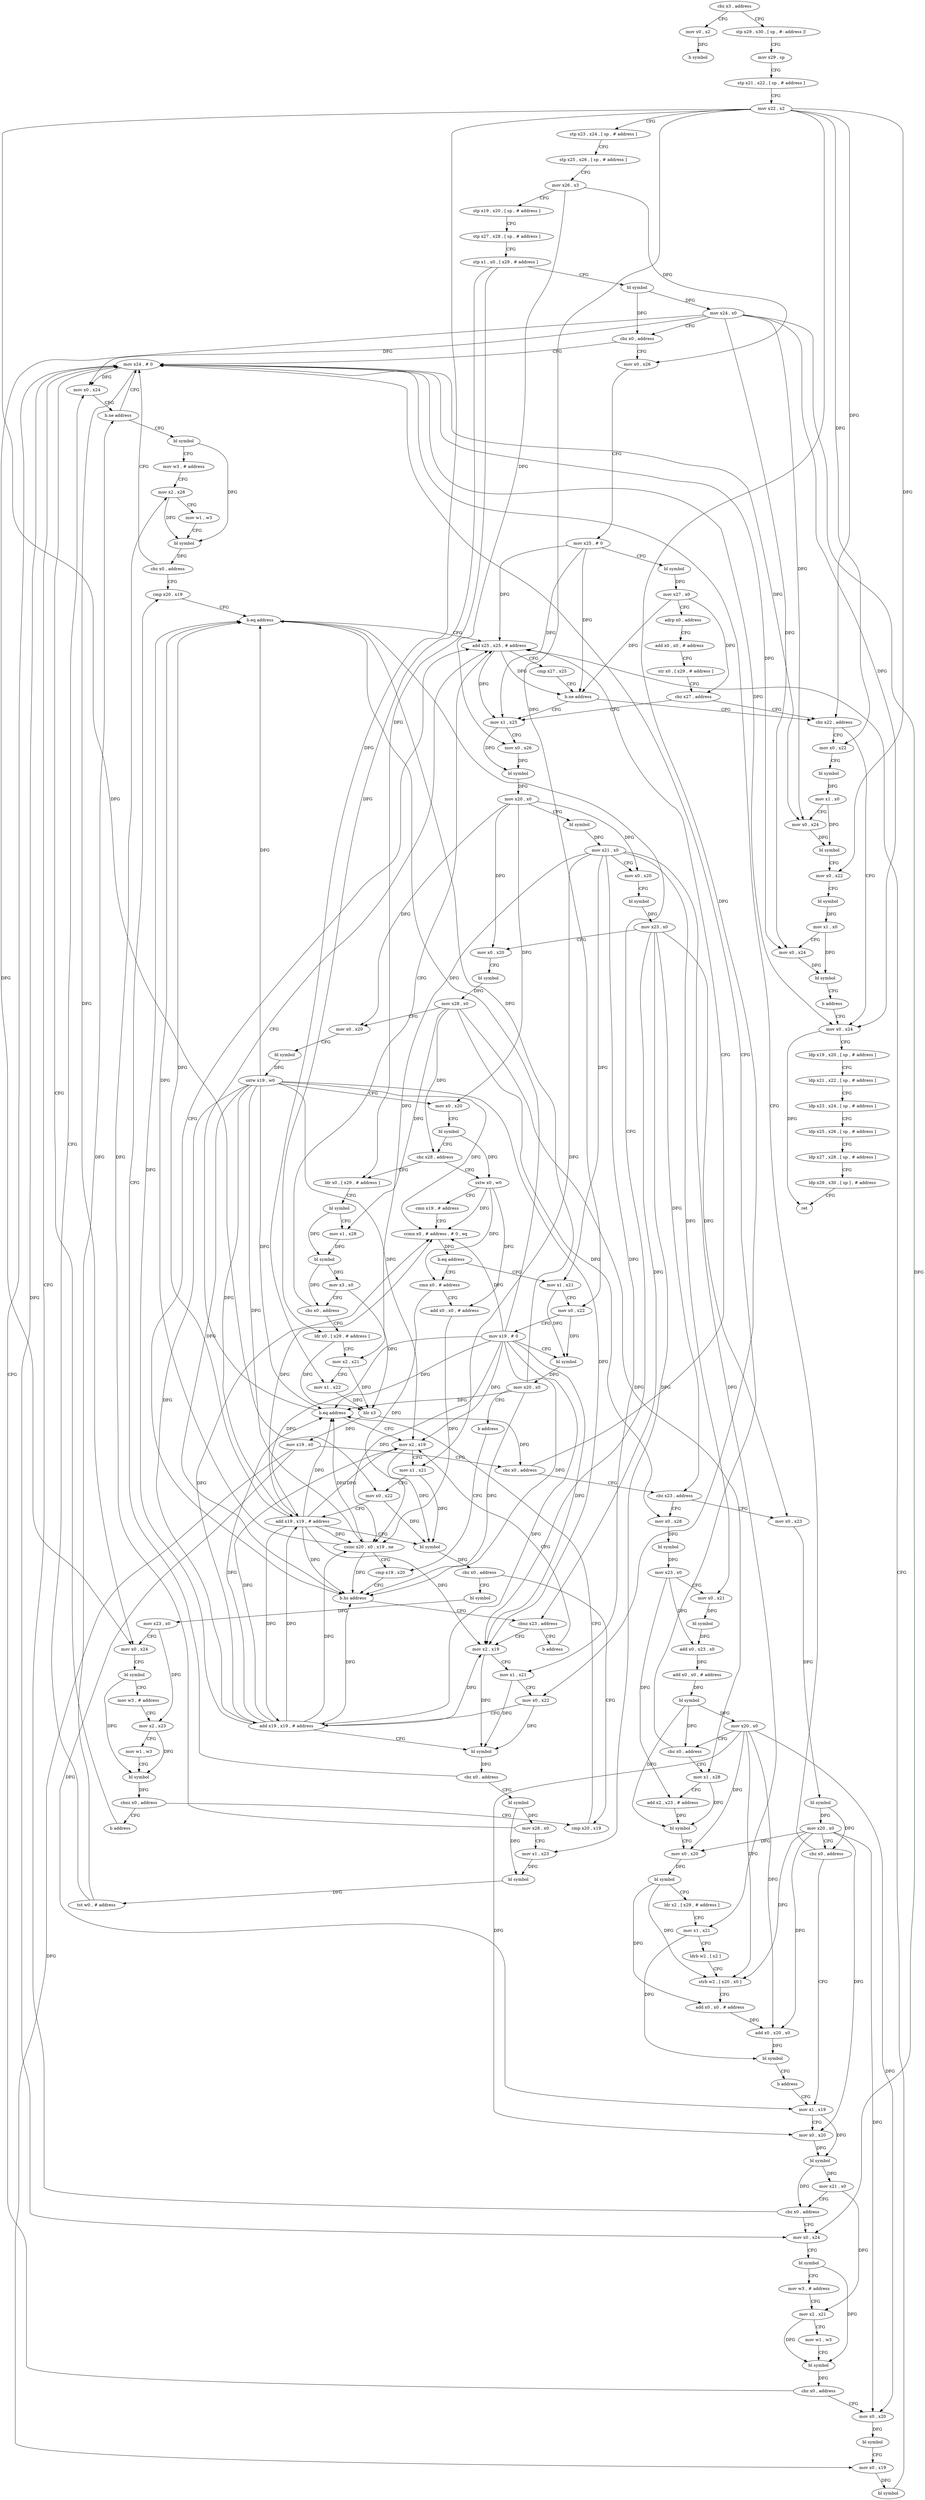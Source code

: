 digraph "func" {
"102088" [label = "cbz x3 , address" ]
"102796" [label = "mov x0 , x2" ]
"102092" [label = "stp x29 , x30 , [ sp , #- address ]!" ]
"102800" [label = "b symbol" ]
"102096" [label = "mov x29 , sp" ]
"102100" [label = "stp x21 , x22 , [ sp , # address ]" ]
"102104" [label = "mov x22 , x2" ]
"102108" [label = "stp x23 , x24 , [ sp , # address ]" ]
"102112" [label = "stp x25 , x26 , [ sp , # address ]" ]
"102116" [label = "mov x26 , x3" ]
"102120" [label = "stp x19 , x20 , [ sp , # address ]" ]
"102124" [label = "stp x27 , x28 , [ sp , # address ]" ]
"102128" [label = "stp x1 , x0 , [ x29 , # address ]" ]
"102132" [label = "bl symbol" ]
"102136" [label = "mov x24 , x0" ]
"102140" [label = "cbz x0 , address" ]
"102572" [label = "mov x24 , # 0" ]
"102144" [label = "mov x0 , x26" ]
"102576" [label = "mov x0 , x24" ]
"102148" [label = "mov x25 , # 0" ]
"102152" [label = "bl symbol" ]
"102156" [label = "mov x27 , x0" ]
"102160" [label = "adrp x0 , address" ]
"102164" [label = "add x0 , x0 , # address" ]
"102168" [label = "str x0 , [ x29 , # address ]" ]
"102172" [label = "cbz x27 , address" ]
"102392" [label = "cbz x22 , address" ]
"102176" [label = "mov x1 , x25" ]
"102396" [label = "mov x0 , x22" ]
"102180" [label = "mov x0 , x26" ]
"102184" [label = "bl symbol" ]
"102188" [label = "mov x20 , x0" ]
"102192" [label = "bl symbol" ]
"102196" [label = "mov x21 , x0" ]
"102200" [label = "mov x0 , x20" ]
"102204" [label = "bl symbol" ]
"102208" [label = "mov x23 , x0" ]
"102212" [label = "mov x0 , x20" ]
"102216" [label = "bl symbol" ]
"102220" [label = "mov x28 , x0" ]
"102224" [label = "mov x0 , x20" ]
"102228" [label = "bl symbol" ]
"102232" [label = "sxtw x19 , w0" ]
"102236" [label = "mov x0 , x20" ]
"102240" [label = "bl symbol" ]
"102244" [label = "cbz x28 , address" ]
"102440" [label = "sxtw x0 , w0" ]
"102248" [label = "ldr x0 , [ x29 , # address ]" ]
"102580" [label = "ldp x19 , x20 , [ sp , # address ]" ]
"102584" [label = "ldp x21 , x22 , [ sp , # address ]" ]
"102588" [label = "ldp x23 , x24 , [ sp , # address ]" ]
"102592" [label = "ldp x25 , x26 , [ sp , # address ]" ]
"102596" [label = "ldp x27 , x28 , [ sp , # address ]" ]
"102600" [label = "ldp x29 , x30 , [ sp ] , # address" ]
"102604" [label = "ret" ]
"102400" [label = "bl symbol" ]
"102404" [label = "mov x1 , x0" ]
"102408" [label = "mov x0 , x24" ]
"102412" [label = "bl symbol" ]
"102416" [label = "mov x0 , x22" ]
"102420" [label = "bl symbol" ]
"102424" [label = "mov x1 , x0" ]
"102428" [label = "mov x0 , x24" ]
"102432" [label = "bl symbol" ]
"102436" [label = "b address" ]
"102444" [label = "cmn x19 , # address" ]
"102448" [label = "ccmn x0 , # address , # 0 , eq" ]
"102452" [label = "b.eq address" ]
"102680" [label = "mov x1 , x21" ]
"102456" [label = "cmn x0 , # address" ]
"102252" [label = "bl symbol" ]
"102256" [label = "mov x1 , x28" ]
"102260" [label = "bl symbol" ]
"102264" [label = "mov x3 , x0" ]
"102268" [label = "cbz x0 , address" ]
"102380" [label = "add x25 , x25 , # address" ]
"102272" [label = "ldr x0 , [ x29 , # address ]" ]
"102684" [label = "mov x0 , x22" ]
"102688" [label = "mov x19 , # 0" ]
"102692" [label = "bl symbol" ]
"102696" [label = "mov x20 , x0" ]
"102700" [label = "b address" ]
"102468" [label = "cmp x19 , x20" ]
"102460" [label = "add x0 , x0 , # address" ]
"102464" [label = "csinc x20 , x0 , x19 , ne" ]
"102384" [label = "cmp x27 , x25" ]
"102388" [label = "b.ne address" ]
"102276" [label = "mov x2 , x21" ]
"102280" [label = "mov x1 , x22" ]
"102284" [label = "blr x3" ]
"102288" [label = "mov x19 , x0" ]
"102292" [label = "cbz x0 , address" ]
"102296" [label = "cbz x23 , address" ]
"102472" [label = "b.hs address" ]
"102476" [label = "cbnz x23 , address" ]
"102520" [label = "mov x2 , x19" ]
"102480" [label = "b address" ]
"102704" [label = "mov x0 , x28" ]
"102300" [label = "mov x0 , x23" ]
"102524" [label = "mov x1 , x21" ]
"102528" [label = "mov x0 , x22" ]
"102532" [label = "add x19 , x19 , # address" ]
"102536" [label = "bl symbol" ]
"102540" [label = "cbz x0 , address" ]
"102512" [label = "cmp x20 , x19" ]
"102544" [label = "bl symbol" ]
"102616" [label = "mov x2 , x19" ]
"102708" [label = "bl symbol" ]
"102712" [label = "mov x23 , x0" ]
"102716" [label = "mov x0 , x21" ]
"102720" [label = "bl symbol" ]
"102724" [label = "add x0 , x23 , x0" ]
"102728" [label = "add x0 , x0 , # address" ]
"102732" [label = "bl symbol" ]
"102736" [label = "mov x20 , x0" ]
"102740" [label = "cbz x0 , address" ]
"102744" [label = "mov x1 , x28" ]
"102304" [label = "bl symbol" ]
"102308" [label = "mov x20 , x0" ]
"102312" [label = "cbz x0 , address" ]
"102316" [label = "mov x1 , x19" ]
"102516" [label = "b.eq address" ]
"102548" [label = "mov x28 , x0" ]
"102552" [label = "mov x1 , x23" ]
"102556" [label = "bl symbol" ]
"102560" [label = "tst w0 , # address" ]
"102564" [label = "mov x0 , x24" ]
"102568" [label = "b.ne address" ]
"102488" [label = "bl symbol" ]
"102620" [label = "mov x1 , x21" ]
"102624" [label = "mov x0 , x22" ]
"102628" [label = "add x19 , x19 , # address" ]
"102632" [label = "bl symbol" ]
"102636" [label = "cbz x0 , address" ]
"102608" [label = "cmp x20 , x19" ]
"102640" [label = "bl symbol" ]
"102748" [label = "add x2 , x23 , # address" ]
"102752" [label = "bl symbol" ]
"102756" [label = "mov x0 , x20" ]
"102760" [label = "bl symbol" ]
"102764" [label = "ldr x2 , [ x29 , # address ]" ]
"102768" [label = "mov x1 , x21" ]
"102772" [label = "ldrb w2 , [ x2 ]" ]
"102776" [label = "strb w2 , [ x20 , x0 ]" ]
"102780" [label = "add x0 , x0 , # address" ]
"102784" [label = "add x0 , x20 , x0" ]
"102788" [label = "bl symbol" ]
"102792" [label = "b address" ]
"102320" [label = "mov x0 , x20" ]
"102324" [label = "bl symbol" ]
"102328" [label = "mov x21 , x0" ]
"102332" [label = "cbz x0 , address" ]
"102336" [label = "mov x0 , x24" ]
"102492" [label = "mov w3 , # address" ]
"102496" [label = "mov x2 , x28" ]
"102500" [label = "mov w1 , w3" ]
"102504" [label = "bl symbol" ]
"102508" [label = "cbz x0 , address" ]
"102612" [label = "b.eq address" ]
"102644" [label = "mov x23 , x0" ]
"102648" [label = "mov x0 , x24" ]
"102652" [label = "bl symbol" ]
"102656" [label = "mov w3 , # address" ]
"102660" [label = "mov x2 , x23" ]
"102664" [label = "mov w1 , w3" ]
"102668" [label = "bl symbol" ]
"102672" [label = "cbnz x0 , address" ]
"102676" [label = "b address" ]
"102340" [label = "bl symbol" ]
"102344" [label = "mov w3 , # address" ]
"102348" [label = "mov x2 , x21" ]
"102352" [label = "mov w1 , w3" ]
"102356" [label = "bl symbol" ]
"102360" [label = "cbz x0 , address" ]
"102364" [label = "mov x0 , x20" ]
"102368" [label = "bl symbol" ]
"102372" [label = "mov x0 , x19" ]
"102376" [label = "bl symbol" ]
"102088" -> "102796" [ label = "CFG" ]
"102088" -> "102092" [ label = "CFG" ]
"102796" -> "102800" [ label = "DFG" ]
"102092" -> "102096" [ label = "CFG" ]
"102096" -> "102100" [ label = "CFG" ]
"102100" -> "102104" [ label = "CFG" ]
"102104" -> "102108" [ label = "CFG" ]
"102104" -> "102392" [ label = "DFG" ]
"102104" -> "102396" [ label = "DFG" ]
"102104" -> "102416" [ label = "DFG" ]
"102104" -> "102280" [ label = "DFG" ]
"102104" -> "102684" [ label = "DFG" ]
"102104" -> "102528" [ label = "DFG" ]
"102104" -> "102624" [ label = "DFG" ]
"102108" -> "102112" [ label = "CFG" ]
"102112" -> "102116" [ label = "CFG" ]
"102116" -> "102120" [ label = "CFG" ]
"102116" -> "102144" [ label = "DFG" ]
"102116" -> "102180" [ label = "DFG" ]
"102120" -> "102124" [ label = "CFG" ]
"102124" -> "102128" [ label = "CFG" ]
"102128" -> "102132" [ label = "CFG" ]
"102128" -> "102272" [ label = "DFG" ]
"102128" -> "102248" [ label = "DFG" ]
"102132" -> "102136" [ label = "DFG" ]
"102132" -> "102140" [ label = "DFG" ]
"102136" -> "102140" [ label = "CFG" ]
"102136" -> "102576" [ label = "DFG" ]
"102136" -> "102408" [ label = "DFG" ]
"102136" -> "102428" [ label = "DFG" ]
"102136" -> "102336" [ label = "DFG" ]
"102136" -> "102564" [ label = "DFG" ]
"102136" -> "102648" [ label = "DFG" ]
"102140" -> "102572" [ label = "CFG" ]
"102140" -> "102144" [ label = "CFG" ]
"102572" -> "102576" [ label = "DFG" ]
"102572" -> "102408" [ label = "DFG" ]
"102572" -> "102428" [ label = "DFG" ]
"102572" -> "102336" [ label = "DFG" ]
"102572" -> "102564" [ label = "DFG" ]
"102572" -> "102648" [ label = "DFG" ]
"102144" -> "102148" [ label = "CFG" ]
"102576" -> "102580" [ label = "CFG" ]
"102576" -> "102604" [ label = "DFG" ]
"102148" -> "102152" [ label = "CFG" ]
"102148" -> "102176" [ label = "DFG" ]
"102148" -> "102380" [ label = "DFG" ]
"102148" -> "102388" [ label = "DFG" ]
"102152" -> "102156" [ label = "DFG" ]
"102156" -> "102160" [ label = "CFG" ]
"102156" -> "102172" [ label = "DFG" ]
"102156" -> "102388" [ label = "DFG" ]
"102160" -> "102164" [ label = "CFG" ]
"102164" -> "102168" [ label = "CFG" ]
"102168" -> "102172" [ label = "CFG" ]
"102172" -> "102392" [ label = "CFG" ]
"102172" -> "102176" [ label = "CFG" ]
"102392" -> "102576" [ label = "CFG" ]
"102392" -> "102396" [ label = "CFG" ]
"102176" -> "102180" [ label = "CFG" ]
"102176" -> "102184" [ label = "DFG" ]
"102396" -> "102400" [ label = "CFG" ]
"102180" -> "102184" [ label = "DFG" ]
"102184" -> "102188" [ label = "DFG" ]
"102188" -> "102192" [ label = "CFG" ]
"102188" -> "102200" [ label = "DFG" ]
"102188" -> "102212" [ label = "DFG" ]
"102188" -> "102224" [ label = "DFG" ]
"102188" -> "102236" [ label = "DFG" ]
"102192" -> "102196" [ label = "DFG" ]
"102196" -> "102200" [ label = "CFG" ]
"102196" -> "102276" [ label = "DFG" ]
"102196" -> "102680" [ label = "DFG" ]
"102196" -> "102716" [ label = "DFG" ]
"102196" -> "102768" [ label = "DFG" ]
"102196" -> "102524" [ label = "DFG" ]
"102196" -> "102620" [ label = "DFG" ]
"102200" -> "102204" [ label = "CFG" ]
"102204" -> "102208" [ label = "DFG" ]
"102208" -> "102212" [ label = "CFG" ]
"102208" -> "102296" [ label = "DFG" ]
"102208" -> "102300" [ label = "DFG" ]
"102208" -> "102476" [ label = "DFG" ]
"102208" -> "102552" [ label = "DFG" ]
"102212" -> "102216" [ label = "CFG" ]
"102216" -> "102220" [ label = "DFG" ]
"102220" -> "102224" [ label = "CFG" ]
"102220" -> "102244" [ label = "DFG" ]
"102220" -> "102256" [ label = "DFG" ]
"102220" -> "102704" [ label = "DFG" ]
"102220" -> "102744" [ label = "DFG" ]
"102224" -> "102228" [ label = "CFG" ]
"102228" -> "102232" [ label = "DFG" ]
"102232" -> "102236" [ label = "CFG" ]
"102232" -> "102448" [ label = "DFG" ]
"102232" -> "102472" [ label = "DFG" ]
"102232" -> "102464" [ label = "DFG" ]
"102232" -> "102520" [ label = "DFG" ]
"102232" -> "102532" [ label = "DFG" ]
"102232" -> "102516" [ label = "DFG" ]
"102232" -> "102616" [ label = "DFG" ]
"102232" -> "102628" [ label = "DFG" ]
"102232" -> "102612" [ label = "DFG" ]
"102236" -> "102240" [ label = "CFG" ]
"102240" -> "102244" [ label = "CFG" ]
"102240" -> "102440" [ label = "DFG" ]
"102244" -> "102440" [ label = "CFG" ]
"102244" -> "102248" [ label = "CFG" ]
"102440" -> "102444" [ label = "CFG" ]
"102440" -> "102448" [ label = "DFG" ]
"102440" -> "102456" [ label = "DFG" ]
"102440" -> "102460" [ label = "DFG" ]
"102248" -> "102252" [ label = "CFG" ]
"102580" -> "102584" [ label = "CFG" ]
"102584" -> "102588" [ label = "CFG" ]
"102588" -> "102592" [ label = "CFG" ]
"102592" -> "102596" [ label = "CFG" ]
"102596" -> "102600" [ label = "CFG" ]
"102600" -> "102604" [ label = "CFG" ]
"102400" -> "102404" [ label = "DFG" ]
"102404" -> "102408" [ label = "CFG" ]
"102404" -> "102412" [ label = "DFG" ]
"102408" -> "102412" [ label = "DFG" ]
"102412" -> "102416" [ label = "CFG" ]
"102416" -> "102420" [ label = "CFG" ]
"102420" -> "102424" [ label = "DFG" ]
"102424" -> "102428" [ label = "CFG" ]
"102424" -> "102432" [ label = "DFG" ]
"102428" -> "102432" [ label = "DFG" ]
"102432" -> "102436" [ label = "CFG" ]
"102436" -> "102576" [ label = "CFG" ]
"102444" -> "102448" [ label = "CFG" ]
"102448" -> "102452" [ label = "DFG" ]
"102452" -> "102680" [ label = "CFG" ]
"102452" -> "102456" [ label = "CFG" ]
"102680" -> "102684" [ label = "CFG" ]
"102680" -> "102692" [ label = "DFG" ]
"102456" -> "102460" [ label = "CFG" ]
"102456" -> "102464" [ label = "DFG" ]
"102252" -> "102256" [ label = "CFG" ]
"102252" -> "102260" [ label = "DFG" ]
"102256" -> "102260" [ label = "DFG" ]
"102260" -> "102264" [ label = "DFG" ]
"102260" -> "102268" [ label = "DFG" ]
"102264" -> "102268" [ label = "CFG" ]
"102264" -> "102284" [ label = "DFG" ]
"102268" -> "102380" [ label = "CFG" ]
"102268" -> "102272" [ label = "CFG" ]
"102380" -> "102384" [ label = "CFG" ]
"102380" -> "102176" [ label = "DFG" ]
"102380" -> "102388" [ label = "DFG" ]
"102272" -> "102276" [ label = "CFG" ]
"102272" -> "102284" [ label = "DFG" ]
"102684" -> "102688" [ label = "CFG" ]
"102684" -> "102692" [ label = "DFG" ]
"102688" -> "102692" [ label = "CFG" ]
"102688" -> "102448" [ label = "DFG" ]
"102688" -> "102472" [ label = "DFG" ]
"102688" -> "102464" [ label = "DFG" ]
"102688" -> "102520" [ label = "DFG" ]
"102688" -> "102532" [ label = "DFG" ]
"102688" -> "102516" [ label = "DFG" ]
"102688" -> "102616" [ label = "DFG" ]
"102688" -> "102628" [ label = "DFG" ]
"102688" -> "102612" [ label = "DFG" ]
"102692" -> "102696" [ label = "DFG" ]
"102696" -> "102700" [ label = "CFG" ]
"102696" -> "102472" [ label = "DFG" ]
"102696" -> "102516" [ label = "DFG" ]
"102696" -> "102612" [ label = "DFG" ]
"102700" -> "102468" [ label = "CFG" ]
"102468" -> "102472" [ label = "CFG" ]
"102460" -> "102464" [ label = "DFG" ]
"102464" -> "102468" [ label = "CFG" ]
"102464" -> "102472" [ label = "DFG" ]
"102464" -> "102516" [ label = "DFG" ]
"102464" -> "102612" [ label = "DFG" ]
"102384" -> "102388" [ label = "CFG" ]
"102388" -> "102176" [ label = "CFG" ]
"102388" -> "102392" [ label = "CFG" ]
"102276" -> "102280" [ label = "CFG" ]
"102276" -> "102284" [ label = "DFG" ]
"102280" -> "102284" [ label = "DFG" ]
"102284" -> "102288" [ label = "DFG" ]
"102284" -> "102292" [ label = "DFG" ]
"102288" -> "102292" [ label = "CFG" ]
"102288" -> "102316" [ label = "DFG" ]
"102288" -> "102372" [ label = "DFG" ]
"102292" -> "102380" [ label = "CFG" ]
"102292" -> "102296" [ label = "CFG" ]
"102296" -> "102704" [ label = "CFG" ]
"102296" -> "102300" [ label = "CFG" ]
"102472" -> "102380" [ label = "CFG" ]
"102472" -> "102476" [ label = "CFG" ]
"102476" -> "102520" [ label = "CFG" ]
"102476" -> "102480" [ label = "CFG" ]
"102520" -> "102524" [ label = "CFG" ]
"102520" -> "102536" [ label = "DFG" ]
"102480" -> "102616" [ label = "CFG" ]
"102704" -> "102708" [ label = "DFG" ]
"102300" -> "102304" [ label = "DFG" ]
"102524" -> "102528" [ label = "CFG" ]
"102524" -> "102536" [ label = "DFG" ]
"102528" -> "102532" [ label = "CFG" ]
"102528" -> "102536" [ label = "DFG" ]
"102532" -> "102536" [ label = "CFG" ]
"102532" -> "102448" [ label = "DFG" ]
"102532" -> "102464" [ label = "DFG" ]
"102532" -> "102520" [ label = "DFG" ]
"102532" -> "102472" [ label = "DFG" ]
"102532" -> "102516" [ label = "DFG" ]
"102532" -> "102616" [ label = "DFG" ]
"102532" -> "102628" [ label = "DFG" ]
"102532" -> "102612" [ label = "DFG" ]
"102536" -> "102540" [ label = "DFG" ]
"102540" -> "102512" [ label = "CFG" ]
"102540" -> "102544" [ label = "CFG" ]
"102512" -> "102516" [ label = "CFG" ]
"102544" -> "102548" [ label = "DFG" ]
"102544" -> "102556" [ label = "DFG" ]
"102616" -> "102620" [ label = "CFG" ]
"102616" -> "102632" [ label = "DFG" ]
"102708" -> "102712" [ label = "DFG" ]
"102712" -> "102716" [ label = "CFG" ]
"102712" -> "102724" [ label = "DFG" ]
"102712" -> "102748" [ label = "DFG" ]
"102716" -> "102720" [ label = "DFG" ]
"102720" -> "102724" [ label = "DFG" ]
"102724" -> "102728" [ label = "DFG" ]
"102728" -> "102732" [ label = "DFG" ]
"102732" -> "102736" [ label = "DFG" ]
"102732" -> "102740" [ label = "DFG" ]
"102732" -> "102752" [ label = "DFG" ]
"102736" -> "102740" [ label = "CFG" ]
"102736" -> "102756" [ label = "DFG" ]
"102736" -> "102776" [ label = "DFG" ]
"102736" -> "102784" [ label = "DFG" ]
"102736" -> "102320" [ label = "DFG" ]
"102736" -> "102364" [ label = "DFG" ]
"102740" -> "102572" [ label = "CFG" ]
"102740" -> "102744" [ label = "CFG" ]
"102744" -> "102748" [ label = "CFG" ]
"102744" -> "102752" [ label = "DFG" ]
"102304" -> "102308" [ label = "DFG" ]
"102304" -> "102312" [ label = "DFG" ]
"102308" -> "102312" [ label = "CFG" ]
"102308" -> "102756" [ label = "DFG" ]
"102308" -> "102776" [ label = "DFG" ]
"102308" -> "102784" [ label = "DFG" ]
"102308" -> "102320" [ label = "DFG" ]
"102308" -> "102364" [ label = "DFG" ]
"102312" -> "102572" [ label = "CFG" ]
"102312" -> "102316" [ label = "CFG" ]
"102316" -> "102320" [ label = "CFG" ]
"102316" -> "102324" [ label = "DFG" ]
"102516" -> "102380" [ label = "CFG" ]
"102516" -> "102520" [ label = "CFG" ]
"102548" -> "102552" [ label = "CFG" ]
"102548" -> "102496" [ label = "DFG" ]
"102552" -> "102556" [ label = "DFG" ]
"102556" -> "102560" [ label = "DFG" ]
"102560" -> "102564" [ label = "CFG" ]
"102560" -> "102568" [ label = "DFG" ]
"102564" -> "102568" [ label = "CFG" ]
"102568" -> "102488" [ label = "CFG" ]
"102568" -> "102572" [ label = "CFG" ]
"102488" -> "102492" [ label = "CFG" ]
"102488" -> "102504" [ label = "DFG" ]
"102620" -> "102624" [ label = "CFG" ]
"102620" -> "102632" [ label = "DFG" ]
"102624" -> "102628" [ label = "CFG" ]
"102624" -> "102632" [ label = "DFG" ]
"102628" -> "102632" [ label = "CFG" ]
"102628" -> "102448" [ label = "DFG" ]
"102628" -> "102464" [ label = "DFG" ]
"102628" -> "102520" [ label = "DFG" ]
"102628" -> "102532" [ label = "DFG" ]
"102628" -> "102516" [ label = "DFG" ]
"102628" -> "102616" [ label = "DFG" ]
"102628" -> "102472" [ label = "DFG" ]
"102628" -> "102612" [ label = "DFG" ]
"102632" -> "102636" [ label = "DFG" ]
"102636" -> "102608" [ label = "CFG" ]
"102636" -> "102640" [ label = "CFG" ]
"102608" -> "102612" [ label = "CFG" ]
"102640" -> "102644" [ label = "DFG" ]
"102748" -> "102752" [ label = "DFG" ]
"102752" -> "102756" [ label = "CFG" ]
"102756" -> "102760" [ label = "DFG" ]
"102760" -> "102764" [ label = "CFG" ]
"102760" -> "102776" [ label = "DFG" ]
"102760" -> "102780" [ label = "DFG" ]
"102764" -> "102768" [ label = "CFG" ]
"102768" -> "102772" [ label = "CFG" ]
"102768" -> "102788" [ label = "DFG" ]
"102772" -> "102776" [ label = "CFG" ]
"102776" -> "102780" [ label = "CFG" ]
"102780" -> "102784" [ label = "DFG" ]
"102784" -> "102788" [ label = "DFG" ]
"102788" -> "102792" [ label = "CFG" ]
"102792" -> "102316" [ label = "CFG" ]
"102320" -> "102324" [ label = "DFG" ]
"102324" -> "102328" [ label = "DFG" ]
"102324" -> "102332" [ label = "DFG" ]
"102328" -> "102332" [ label = "CFG" ]
"102328" -> "102348" [ label = "DFG" ]
"102332" -> "102572" [ label = "CFG" ]
"102332" -> "102336" [ label = "CFG" ]
"102336" -> "102340" [ label = "CFG" ]
"102492" -> "102496" [ label = "CFG" ]
"102496" -> "102500" [ label = "CFG" ]
"102496" -> "102504" [ label = "DFG" ]
"102500" -> "102504" [ label = "CFG" ]
"102504" -> "102508" [ label = "DFG" ]
"102508" -> "102572" [ label = "CFG" ]
"102508" -> "102512" [ label = "CFG" ]
"102612" -> "102380" [ label = "CFG" ]
"102612" -> "102616" [ label = "CFG" ]
"102644" -> "102648" [ label = "CFG" ]
"102644" -> "102660" [ label = "DFG" ]
"102648" -> "102652" [ label = "CFG" ]
"102652" -> "102656" [ label = "CFG" ]
"102652" -> "102668" [ label = "DFG" ]
"102656" -> "102660" [ label = "CFG" ]
"102660" -> "102664" [ label = "CFG" ]
"102660" -> "102668" [ label = "DFG" ]
"102664" -> "102668" [ label = "CFG" ]
"102668" -> "102672" [ label = "DFG" ]
"102672" -> "102608" [ label = "CFG" ]
"102672" -> "102676" [ label = "CFG" ]
"102676" -> "102572" [ label = "CFG" ]
"102340" -> "102344" [ label = "CFG" ]
"102340" -> "102356" [ label = "DFG" ]
"102344" -> "102348" [ label = "CFG" ]
"102348" -> "102352" [ label = "CFG" ]
"102348" -> "102356" [ label = "DFG" ]
"102352" -> "102356" [ label = "CFG" ]
"102356" -> "102360" [ label = "DFG" ]
"102360" -> "102572" [ label = "CFG" ]
"102360" -> "102364" [ label = "CFG" ]
"102364" -> "102368" [ label = "DFG" ]
"102368" -> "102372" [ label = "CFG" ]
"102372" -> "102376" [ label = "DFG" ]
"102376" -> "102380" [ label = "CFG" ]
}
